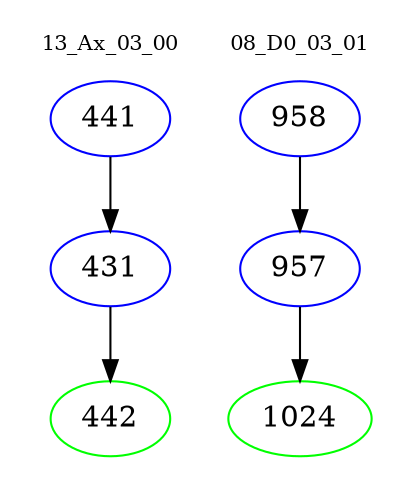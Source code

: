 digraph{
subgraph cluster_0 {
color = white
label = "13_Ax_03_00";
fontsize=10;
T0_441 [label="441", color="blue"]
T0_441 -> T0_431 [color="black"]
T0_431 [label="431", color="blue"]
T0_431 -> T0_442 [color="black"]
T0_442 [label="442", color="green"]
}
subgraph cluster_1 {
color = white
label = "08_D0_03_01";
fontsize=10;
T1_958 [label="958", color="blue"]
T1_958 -> T1_957 [color="black"]
T1_957 [label="957", color="blue"]
T1_957 -> T1_1024 [color="black"]
T1_1024 [label="1024", color="green"]
}
}
